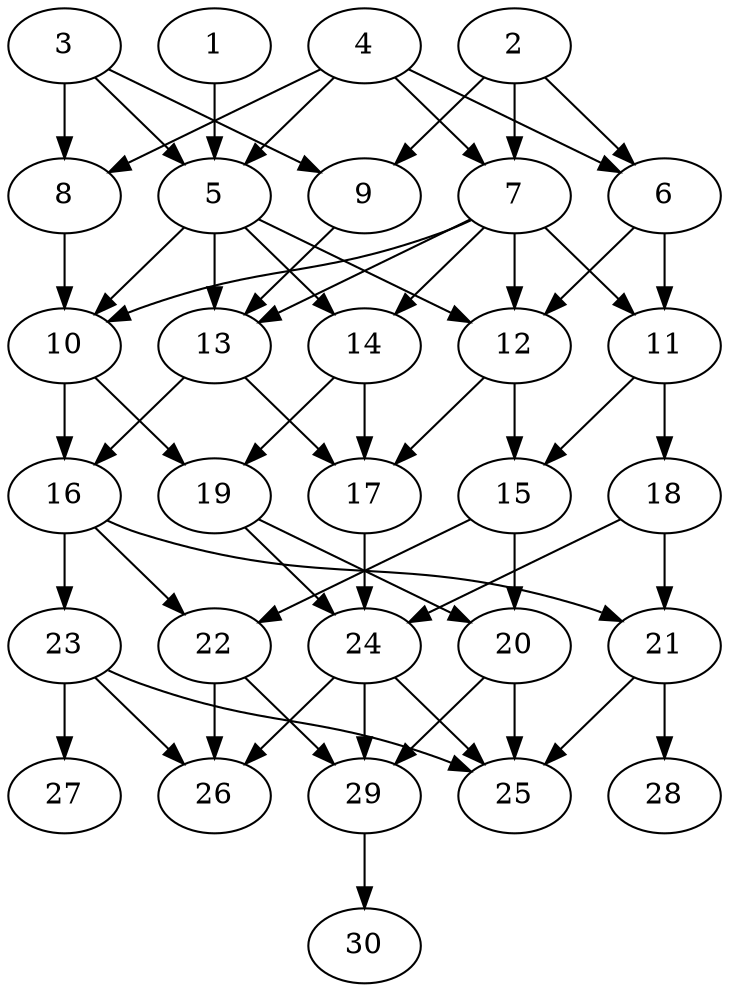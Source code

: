 // DAG automatically generated by daggen at Thu Oct  3 14:04:18 2019
// ./daggen --dot -n 30 --ccr 0.5 --fat 0.5 --regular 0.9 --density 0.7 --mindata 5242880 --maxdata 52428800 
digraph G {
  1 [size="53114880", alpha="0.16", expect_size="26557440"] 
  1 -> 5 [size ="26557440"]
  2 [size="66689024", alpha="0.11", expect_size="33344512"] 
  2 -> 6 [size ="33344512"]
  2 -> 7 [size ="33344512"]
  2 -> 9 [size ="33344512"]
  3 [size="94902272", alpha="0.13", expect_size="47451136"] 
  3 -> 5 [size ="47451136"]
  3 -> 8 [size ="47451136"]
  3 -> 9 [size ="47451136"]
  4 [size="35332096", alpha="0.05", expect_size="17666048"] 
  4 -> 5 [size ="17666048"]
  4 -> 6 [size ="17666048"]
  4 -> 7 [size ="17666048"]
  4 -> 8 [size ="17666048"]
  5 [size="96208896", alpha="0.19", expect_size="48104448"] 
  5 -> 10 [size ="48104448"]
  5 -> 12 [size ="48104448"]
  5 -> 13 [size ="48104448"]
  5 -> 14 [size ="48104448"]
  6 [size="82800640", alpha="0.06", expect_size="41400320"] 
  6 -> 11 [size ="41400320"]
  6 -> 12 [size ="41400320"]
  7 [size="69126144", alpha="0.02", expect_size="34563072"] 
  7 -> 10 [size ="34563072"]
  7 -> 11 [size ="34563072"]
  7 -> 12 [size ="34563072"]
  7 -> 13 [size ="34563072"]
  7 -> 14 [size ="34563072"]
  8 [size="102361088", alpha="0.13", expect_size="51180544"] 
  8 -> 10 [size ="51180544"]
  9 [size="25171968", alpha="0.11", expect_size="12585984"] 
  9 -> 13 [size ="12585984"]
  10 [size="93437952", alpha="0.04", expect_size="46718976"] 
  10 -> 16 [size ="46718976"]
  10 -> 19 [size ="46718976"]
  11 [size="102705152", alpha="0.04", expect_size="51352576"] 
  11 -> 15 [size ="51352576"]
  11 -> 18 [size ="51352576"]
  12 [size="85184512", alpha="0.09", expect_size="42592256"] 
  12 -> 15 [size ="42592256"]
  12 -> 17 [size ="42592256"]
  13 [size="41920512", alpha="0.16", expect_size="20960256"] 
  13 -> 16 [size ="20960256"]
  13 -> 17 [size ="20960256"]
  14 [size="10668032", alpha="0.20", expect_size="5334016"] 
  14 -> 17 [size ="5334016"]
  14 -> 19 [size ="5334016"]
  15 [size="33054720", alpha="0.03", expect_size="16527360"] 
  15 -> 20 [size ="16527360"]
  15 -> 22 [size ="16527360"]
  16 [size="27297792", alpha="0.05", expect_size="13648896"] 
  16 -> 21 [size ="13648896"]
  16 -> 22 [size ="13648896"]
  16 -> 23 [size ="13648896"]
  17 [size="55255040", alpha="0.04", expect_size="27627520"] 
  17 -> 24 [size ="27627520"]
  18 [size="66762752", alpha="0.16", expect_size="33381376"] 
  18 -> 21 [size ="33381376"]
  18 -> 24 [size ="33381376"]
  19 [size="32051200", alpha="0.17", expect_size="16025600"] 
  19 -> 20 [size ="16025600"]
  19 -> 24 [size ="16025600"]
  20 [size="82241536", alpha="0.14", expect_size="41120768"] 
  20 -> 25 [size ="41120768"]
  20 -> 29 [size ="41120768"]
  21 [size="103258112", alpha="0.19", expect_size="51629056"] 
  21 -> 25 [size ="51629056"]
  21 -> 28 [size ="51629056"]
  22 [size="27510784", alpha="0.16", expect_size="13755392"] 
  22 -> 26 [size ="13755392"]
  22 -> 29 [size ="13755392"]
  23 [size="68927488", alpha="0.11", expect_size="34463744"] 
  23 -> 25 [size ="34463744"]
  23 -> 26 [size ="34463744"]
  23 -> 27 [size ="34463744"]
  24 [size="47872000", alpha="0.11", expect_size="23936000"] 
  24 -> 25 [size ="23936000"]
  24 -> 26 [size ="23936000"]
  24 -> 29 [size ="23936000"]
  25 [size="47044608", alpha="0.10", expect_size="23522304"] 
  26 [size="61630464", alpha="0.04", expect_size="30815232"] 
  27 [size="83732480", alpha="0.10", expect_size="41866240"] 
  28 [size="103010304", alpha="0.16", expect_size="51505152"] 
  29 [size="82143232", alpha="0.05", expect_size="41071616"] 
  29 -> 30 [size ="41071616"]
  30 [size="69490688", alpha="0.11", expect_size="34745344"] 
}
